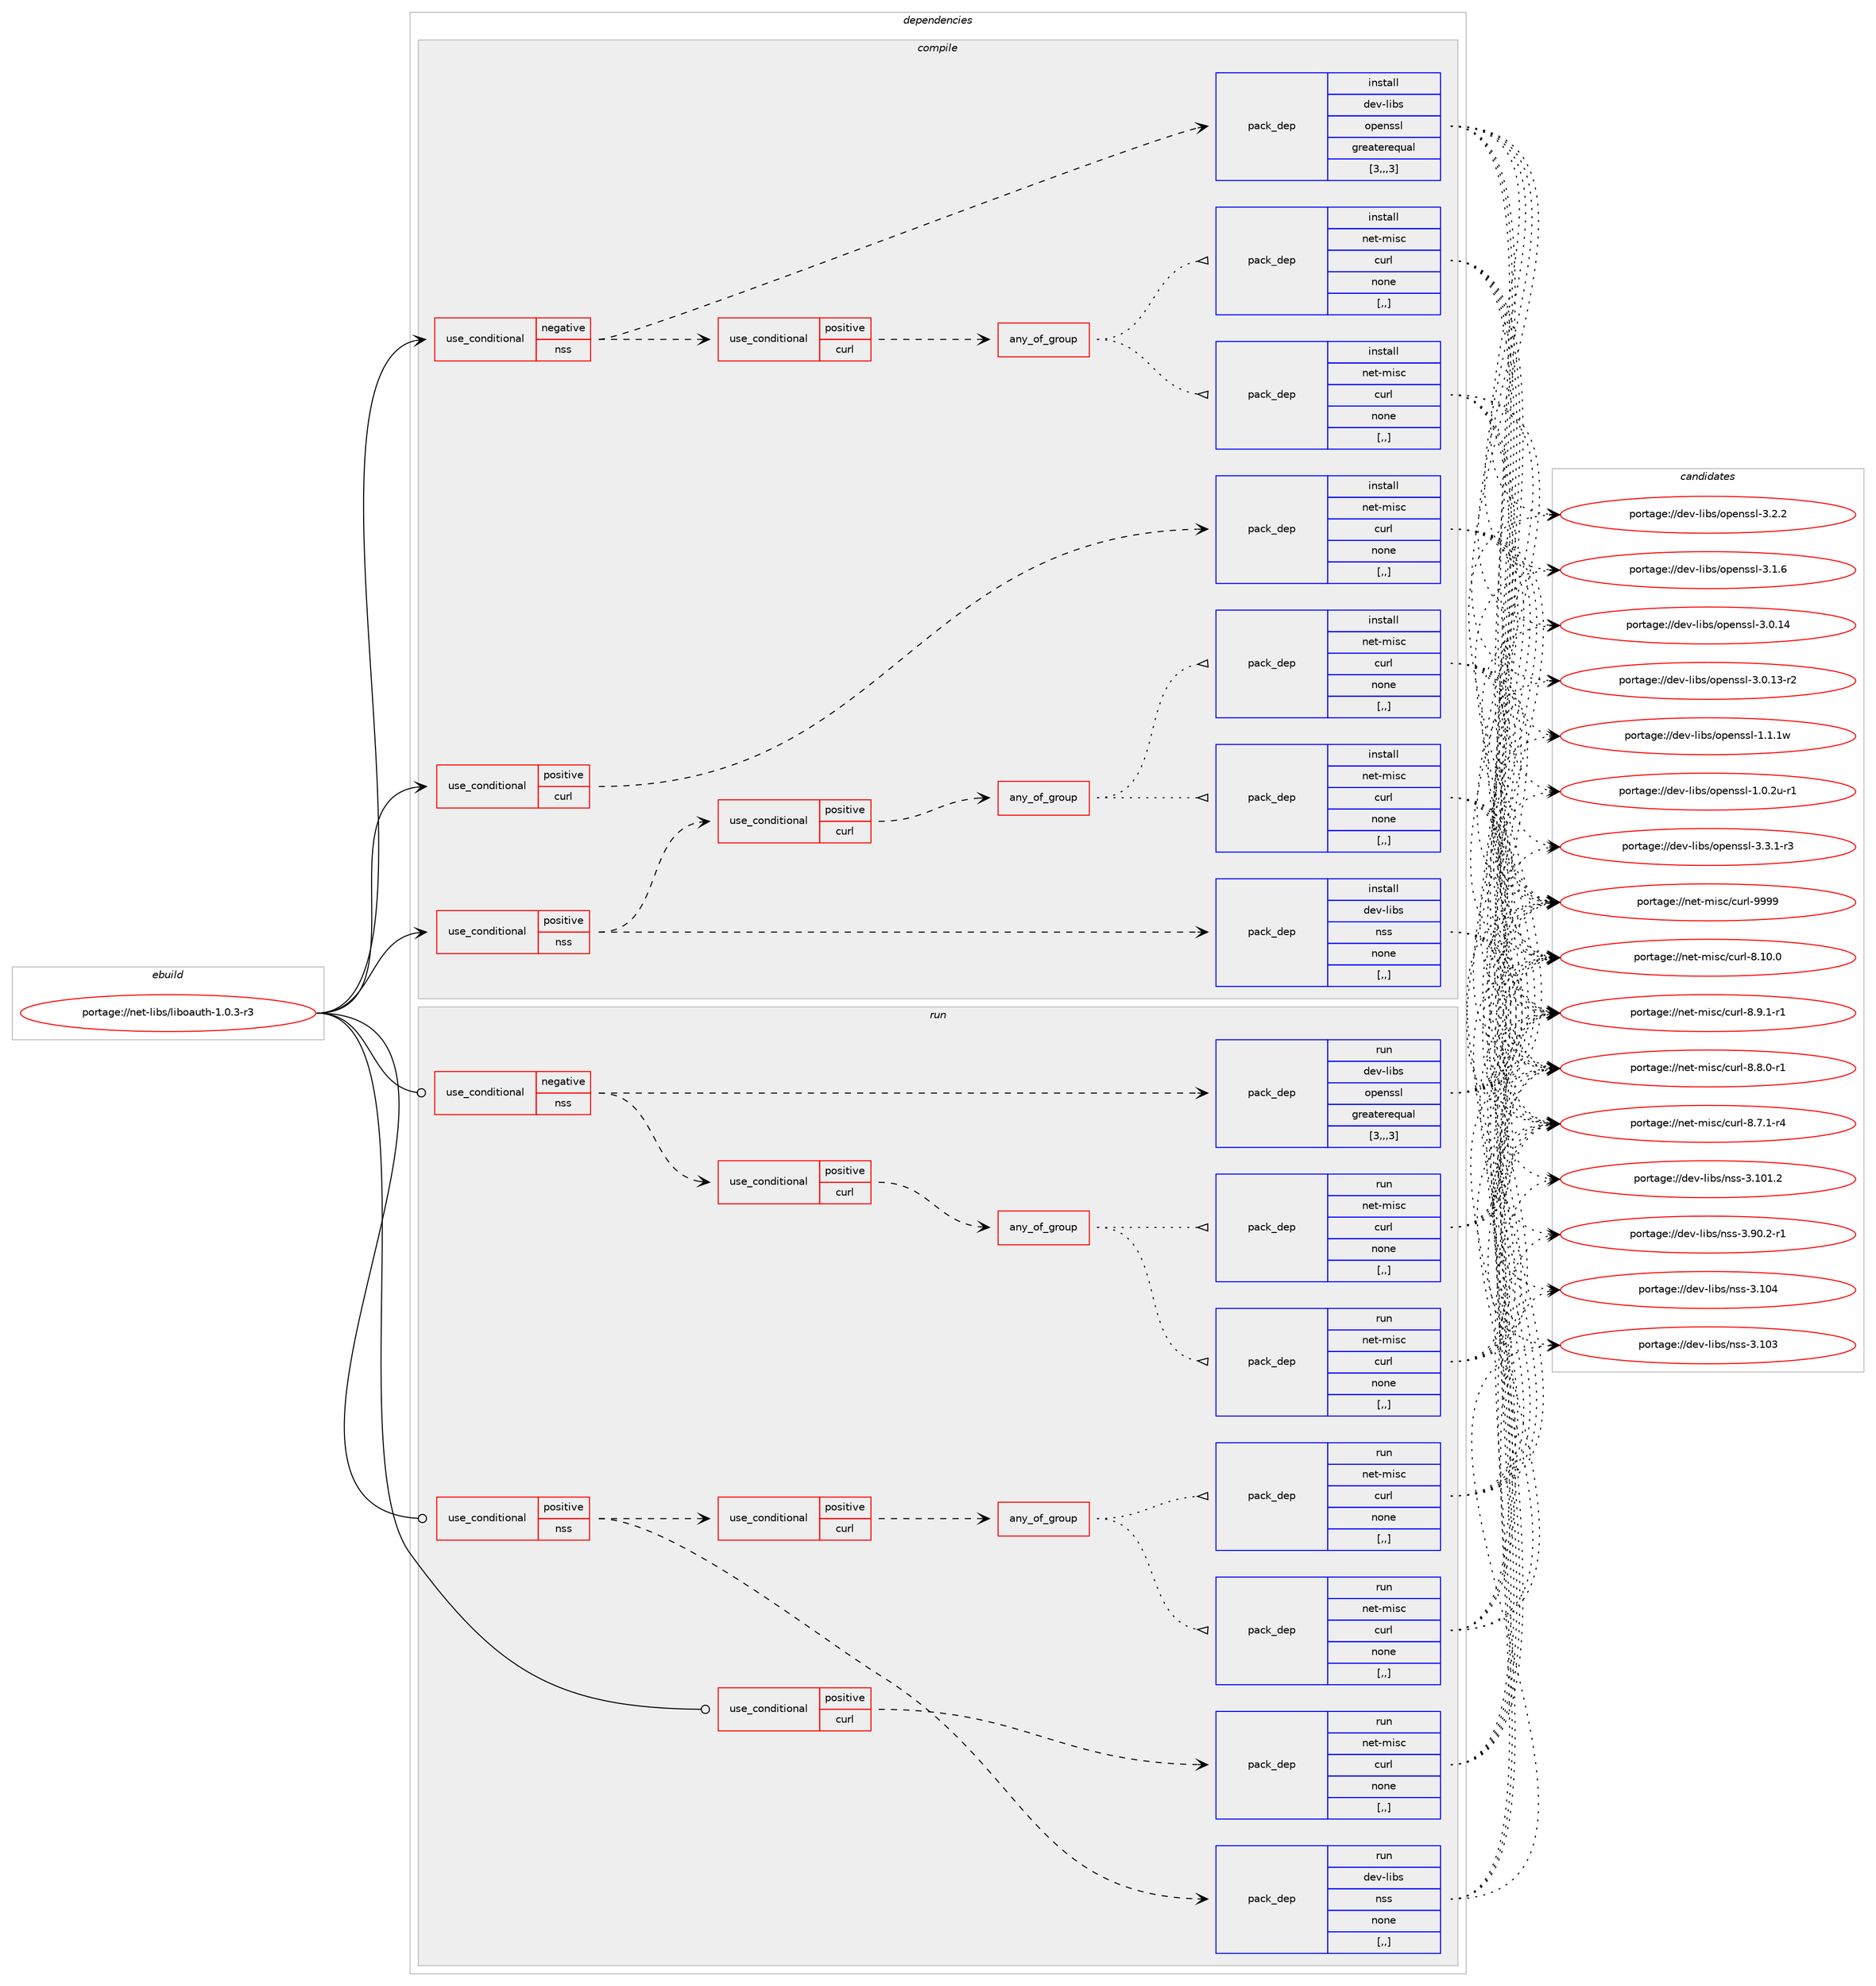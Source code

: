 digraph prolog {

# *************
# Graph options
# *************

newrank=true;
concentrate=true;
compound=true;
graph [rankdir=LR,fontname=Helvetica,fontsize=10,ranksep=1.5];#, ranksep=2.5, nodesep=0.2];
edge  [arrowhead=vee];
node  [fontname=Helvetica,fontsize=10];

# **********
# The ebuild
# **********

subgraph cluster_leftcol {
color=gray;
label=<<i>ebuild</i>>;
id [label="portage://net-libs/liboauth-1.0.3-r3", color=red, width=4, href="../net-libs/liboauth-1.0.3-r3.svg"];
}

# ****************
# The dependencies
# ****************

subgraph cluster_midcol {
color=gray;
label=<<i>dependencies</i>>;
subgraph cluster_compile {
fillcolor="#eeeeee";
style=filled;
label=<<i>compile</i>>;
subgraph cond2837 {
dependency7454 [label=<<TABLE BORDER="0" CELLBORDER="1" CELLSPACING="0" CELLPADDING="4"><TR><TD ROWSPAN="3" CELLPADDING="10">use_conditional</TD></TR><TR><TD>negative</TD></TR><TR><TD>nss</TD></TR></TABLE>>, shape=none, color=red];
subgraph pack4597 {
dependency7455 [label=<<TABLE BORDER="0" CELLBORDER="1" CELLSPACING="0" CELLPADDING="4" WIDTH="220"><TR><TD ROWSPAN="6" CELLPADDING="30">pack_dep</TD></TR><TR><TD WIDTH="110">install</TD></TR><TR><TD>dev-libs</TD></TR><TR><TD>openssl</TD></TR><TR><TD>greaterequal</TD></TR><TR><TD>[3,,,3]</TD></TR></TABLE>>, shape=none, color=blue];
}
dependency7454:e -> dependency7455:w [weight=20,style="dashed",arrowhead="vee"];
subgraph cond2838 {
dependency7456 [label=<<TABLE BORDER="0" CELLBORDER="1" CELLSPACING="0" CELLPADDING="4"><TR><TD ROWSPAN="3" CELLPADDING="10">use_conditional</TD></TR><TR><TD>positive</TD></TR><TR><TD>curl</TD></TR></TABLE>>, shape=none, color=red];
subgraph any16 {
dependency7457 [label=<<TABLE BORDER="0" CELLBORDER="1" CELLSPACING="0" CELLPADDING="4"><TR><TD CELLPADDING="10">any_of_group</TD></TR></TABLE>>, shape=none, color=red];subgraph pack4598 {
dependency7458 [label=<<TABLE BORDER="0" CELLBORDER="1" CELLSPACING="0" CELLPADDING="4" WIDTH="220"><TR><TD ROWSPAN="6" CELLPADDING="30">pack_dep</TD></TR><TR><TD WIDTH="110">install</TD></TR><TR><TD>net-misc</TD></TR><TR><TD>curl</TD></TR><TR><TD>none</TD></TR><TR><TD>[,,]</TD></TR></TABLE>>, shape=none, color=blue];
}
dependency7457:e -> dependency7458:w [weight=20,style="dotted",arrowhead="oinv"];
subgraph pack4599 {
dependency7459 [label=<<TABLE BORDER="0" CELLBORDER="1" CELLSPACING="0" CELLPADDING="4" WIDTH="220"><TR><TD ROWSPAN="6" CELLPADDING="30">pack_dep</TD></TR><TR><TD WIDTH="110">install</TD></TR><TR><TD>net-misc</TD></TR><TR><TD>curl</TD></TR><TR><TD>none</TD></TR><TR><TD>[,,]</TD></TR></TABLE>>, shape=none, color=blue];
}
dependency7457:e -> dependency7459:w [weight=20,style="dotted",arrowhead="oinv"];
}
dependency7456:e -> dependency7457:w [weight=20,style="dashed",arrowhead="vee"];
}
dependency7454:e -> dependency7456:w [weight=20,style="dashed",arrowhead="vee"];
}
id:e -> dependency7454:w [weight=20,style="solid",arrowhead="vee"];
subgraph cond2839 {
dependency7460 [label=<<TABLE BORDER="0" CELLBORDER="1" CELLSPACING="0" CELLPADDING="4"><TR><TD ROWSPAN="3" CELLPADDING="10">use_conditional</TD></TR><TR><TD>positive</TD></TR><TR><TD>curl</TD></TR></TABLE>>, shape=none, color=red];
subgraph pack4600 {
dependency7461 [label=<<TABLE BORDER="0" CELLBORDER="1" CELLSPACING="0" CELLPADDING="4" WIDTH="220"><TR><TD ROWSPAN="6" CELLPADDING="30">pack_dep</TD></TR><TR><TD WIDTH="110">install</TD></TR><TR><TD>net-misc</TD></TR><TR><TD>curl</TD></TR><TR><TD>none</TD></TR><TR><TD>[,,]</TD></TR></TABLE>>, shape=none, color=blue];
}
dependency7460:e -> dependency7461:w [weight=20,style="dashed",arrowhead="vee"];
}
id:e -> dependency7460:w [weight=20,style="solid",arrowhead="vee"];
subgraph cond2840 {
dependency7462 [label=<<TABLE BORDER="0" CELLBORDER="1" CELLSPACING="0" CELLPADDING="4"><TR><TD ROWSPAN="3" CELLPADDING="10">use_conditional</TD></TR><TR><TD>positive</TD></TR><TR><TD>nss</TD></TR></TABLE>>, shape=none, color=red];
subgraph pack4601 {
dependency7463 [label=<<TABLE BORDER="0" CELLBORDER="1" CELLSPACING="0" CELLPADDING="4" WIDTH="220"><TR><TD ROWSPAN="6" CELLPADDING="30">pack_dep</TD></TR><TR><TD WIDTH="110">install</TD></TR><TR><TD>dev-libs</TD></TR><TR><TD>nss</TD></TR><TR><TD>none</TD></TR><TR><TD>[,,]</TD></TR></TABLE>>, shape=none, color=blue];
}
dependency7462:e -> dependency7463:w [weight=20,style="dashed",arrowhead="vee"];
subgraph cond2841 {
dependency7464 [label=<<TABLE BORDER="0" CELLBORDER="1" CELLSPACING="0" CELLPADDING="4"><TR><TD ROWSPAN="3" CELLPADDING="10">use_conditional</TD></TR><TR><TD>positive</TD></TR><TR><TD>curl</TD></TR></TABLE>>, shape=none, color=red];
subgraph any17 {
dependency7465 [label=<<TABLE BORDER="0" CELLBORDER="1" CELLSPACING="0" CELLPADDING="4"><TR><TD CELLPADDING="10">any_of_group</TD></TR></TABLE>>, shape=none, color=red];subgraph pack4602 {
dependency7466 [label=<<TABLE BORDER="0" CELLBORDER="1" CELLSPACING="0" CELLPADDING="4" WIDTH="220"><TR><TD ROWSPAN="6" CELLPADDING="30">pack_dep</TD></TR><TR><TD WIDTH="110">install</TD></TR><TR><TD>net-misc</TD></TR><TR><TD>curl</TD></TR><TR><TD>none</TD></TR><TR><TD>[,,]</TD></TR></TABLE>>, shape=none, color=blue];
}
dependency7465:e -> dependency7466:w [weight=20,style="dotted",arrowhead="oinv"];
subgraph pack4603 {
dependency7467 [label=<<TABLE BORDER="0" CELLBORDER="1" CELLSPACING="0" CELLPADDING="4" WIDTH="220"><TR><TD ROWSPAN="6" CELLPADDING="30">pack_dep</TD></TR><TR><TD WIDTH="110">install</TD></TR><TR><TD>net-misc</TD></TR><TR><TD>curl</TD></TR><TR><TD>none</TD></TR><TR><TD>[,,]</TD></TR></TABLE>>, shape=none, color=blue];
}
dependency7465:e -> dependency7467:w [weight=20,style="dotted",arrowhead="oinv"];
}
dependency7464:e -> dependency7465:w [weight=20,style="dashed",arrowhead="vee"];
}
dependency7462:e -> dependency7464:w [weight=20,style="dashed",arrowhead="vee"];
}
id:e -> dependency7462:w [weight=20,style="solid",arrowhead="vee"];
}
subgraph cluster_compileandrun {
fillcolor="#eeeeee";
style=filled;
label=<<i>compile and run</i>>;
}
subgraph cluster_run {
fillcolor="#eeeeee";
style=filled;
label=<<i>run</i>>;
subgraph cond2842 {
dependency7468 [label=<<TABLE BORDER="0" CELLBORDER="1" CELLSPACING="0" CELLPADDING="4"><TR><TD ROWSPAN="3" CELLPADDING="10">use_conditional</TD></TR><TR><TD>negative</TD></TR><TR><TD>nss</TD></TR></TABLE>>, shape=none, color=red];
subgraph pack4604 {
dependency7469 [label=<<TABLE BORDER="0" CELLBORDER="1" CELLSPACING="0" CELLPADDING="4" WIDTH="220"><TR><TD ROWSPAN="6" CELLPADDING="30">pack_dep</TD></TR><TR><TD WIDTH="110">run</TD></TR><TR><TD>dev-libs</TD></TR><TR><TD>openssl</TD></TR><TR><TD>greaterequal</TD></TR><TR><TD>[3,,,3]</TD></TR></TABLE>>, shape=none, color=blue];
}
dependency7468:e -> dependency7469:w [weight=20,style="dashed",arrowhead="vee"];
subgraph cond2843 {
dependency7470 [label=<<TABLE BORDER="0" CELLBORDER="1" CELLSPACING="0" CELLPADDING="4"><TR><TD ROWSPAN="3" CELLPADDING="10">use_conditional</TD></TR><TR><TD>positive</TD></TR><TR><TD>curl</TD></TR></TABLE>>, shape=none, color=red];
subgraph any18 {
dependency7471 [label=<<TABLE BORDER="0" CELLBORDER="1" CELLSPACING="0" CELLPADDING="4"><TR><TD CELLPADDING="10">any_of_group</TD></TR></TABLE>>, shape=none, color=red];subgraph pack4605 {
dependency7472 [label=<<TABLE BORDER="0" CELLBORDER="1" CELLSPACING="0" CELLPADDING="4" WIDTH="220"><TR><TD ROWSPAN="6" CELLPADDING="30">pack_dep</TD></TR><TR><TD WIDTH="110">run</TD></TR><TR><TD>net-misc</TD></TR><TR><TD>curl</TD></TR><TR><TD>none</TD></TR><TR><TD>[,,]</TD></TR></TABLE>>, shape=none, color=blue];
}
dependency7471:e -> dependency7472:w [weight=20,style="dotted",arrowhead="oinv"];
subgraph pack4606 {
dependency7473 [label=<<TABLE BORDER="0" CELLBORDER="1" CELLSPACING="0" CELLPADDING="4" WIDTH="220"><TR><TD ROWSPAN="6" CELLPADDING="30">pack_dep</TD></TR><TR><TD WIDTH="110">run</TD></TR><TR><TD>net-misc</TD></TR><TR><TD>curl</TD></TR><TR><TD>none</TD></TR><TR><TD>[,,]</TD></TR></TABLE>>, shape=none, color=blue];
}
dependency7471:e -> dependency7473:w [weight=20,style="dotted",arrowhead="oinv"];
}
dependency7470:e -> dependency7471:w [weight=20,style="dashed",arrowhead="vee"];
}
dependency7468:e -> dependency7470:w [weight=20,style="dashed",arrowhead="vee"];
}
id:e -> dependency7468:w [weight=20,style="solid",arrowhead="odot"];
subgraph cond2844 {
dependency7474 [label=<<TABLE BORDER="0" CELLBORDER="1" CELLSPACING="0" CELLPADDING="4"><TR><TD ROWSPAN="3" CELLPADDING="10">use_conditional</TD></TR><TR><TD>positive</TD></TR><TR><TD>curl</TD></TR></TABLE>>, shape=none, color=red];
subgraph pack4607 {
dependency7475 [label=<<TABLE BORDER="0" CELLBORDER="1" CELLSPACING="0" CELLPADDING="4" WIDTH="220"><TR><TD ROWSPAN="6" CELLPADDING="30">pack_dep</TD></TR><TR><TD WIDTH="110">run</TD></TR><TR><TD>net-misc</TD></TR><TR><TD>curl</TD></TR><TR><TD>none</TD></TR><TR><TD>[,,]</TD></TR></TABLE>>, shape=none, color=blue];
}
dependency7474:e -> dependency7475:w [weight=20,style="dashed",arrowhead="vee"];
}
id:e -> dependency7474:w [weight=20,style="solid",arrowhead="odot"];
subgraph cond2845 {
dependency7476 [label=<<TABLE BORDER="0" CELLBORDER="1" CELLSPACING="0" CELLPADDING="4"><TR><TD ROWSPAN="3" CELLPADDING="10">use_conditional</TD></TR><TR><TD>positive</TD></TR><TR><TD>nss</TD></TR></TABLE>>, shape=none, color=red];
subgraph pack4608 {
dependency7477 [label=<<TABLE BORDER="0" CELLBORDER="1" CELLSPACING="0" CELLPADDING="4" WIDTH="220"><TR><TD ROWSPAN="6" CELLPADDING="30">pack_dep</TD></TR><TR><TD WIDTH="110">run</TD></TR><TR><TD>dev-libs</TD></TR><TR><TD>nss</TD></TR><TR><TD>none</TD></TR><TR><TD>[,,]</TD></TR></TABLE>>, shape=none, color=blue];
}
dependency7476:e -> dependency7477:w [weight=20,style="dashed",arrowhead="vee"];
subgraph cond2846 {
dependency7478 [label=<<TABLE BORDER="0" CELLBORDER="1" CELLSPACING="0" CELLPADDING="4"><TR><TD ROWSPAN="3" CELLPADDING="10">use_conditional</TD></TR><TR><TD>positive</TD></TR><TR><TD>curl</TD></TR></TABLE>>, shape=none, color=red];
subgraph any19 {
dependency7479 [label=<<TABLE BORDER="0" CELLBORDER="1" CELLSPACING="0" CELLPADDING="4"><TR><TD CELLPADDING="10">any_of_group</TD></TR></TABLE>>, shape=none, color=red];subgraph pack4609 {
dependency7480 [label=<<TABLE BORDER="0" CELLBORDER="1" CELLSPACING="0" CELLPADDING="4" WIDTH="220"><TR><TD ROWSPAN="6" CELLPADDING="30">pack_dep</TD></TR><TR><TD WIDTH="110">run</TD></TR><TR><TD>net-misc</TD></TR><TR><TD>curl</TD></TR><TR><TD>none</TD></TR><TR><TD>[,,]</TD></TR></TABLE>>, shape=none, color=blue];
}
dependency7479:e -> dependency7480:w [weight=20,style="dotted",arrowhead="oinv"];
subgraph pack4610 {
dependency7481 [label=<<TABLE BORDER="0" CELLBORDER="1" CELLSPACING="0" CELLPADDING="4" WIDTH="220"><TR><TD ROWSPAN="6" CELLPADDING="30">pack_dep</TD></TR><TR><TD WIDTH="110">run</TD></TR><TR><TD>net-misc</TD></TR><TR><TD>curl</TD></TR><TR><TD>none</TD></TR><TR><TD>[,,]</TD></TR></TABLE>>, shape=none, color=blue];
}
dependency7479:e -> dependency7481:w [weight=20,style="dotted",arrowhead="oinv"];
}
dependency7478:e -> dependency7479:w [weight=20,style="dashed",arrowhead="vee"];
}
dependency7476:e -> dependency7478:w [weight=20,style="dashed",arrowhead="vee"];
}
id:e -> dependency7476:w [weight=20,style="solid",arrowhead="odot"];
}
}

# **************
# The candidates
# **************

subgraph cluster_choices {
rank=same;
color=gray;
label=<<i>candidates</i>>;

subgraph choice4597 {
color=black;
nodesep=1;
choice1001011184510810598115471111121011101151151084551465146494511451 [label="portage://dev-libs/openssl-3.3.1-r3", color=red, width=4,href="../dev-libs/openssl-3.3.1-r3.svg"];
choice100101118451081059811547111112101110115115108455146504650 [label="portage://dev-libs/openssl-3.2.2", color=red, width=4,href="../dev-libs/openssl-3.2.2.svg"];
choice100101118451081059811547111112101110115115108455146494654 [label="portage://dev-libs/openssl-3.1.6", color=red, width=4,href="../dev-libs/openssl-3.1.6.svg"];
choice10010111845108105981154711111210111011511510845514648464952 [label="portage://dev-libs/openssl-3.0.14", color=red, width=4,href="../dev-libs/openssl-3.0.14.svg"];
choice100101118451081059811547111112101110115115108455146484649514511450 [label="portage://dev-libs/openssl-3.0.13-r2", color=red, width=4,href="../dev-libs/openssl-3.0.13-r2.svg"];
choice100101118451081059811547111112101110115115108454946494649119 [label="portage://dev-libs/openssl-1.1.1w", color=red, width=4,href="../dev-libs/openssl-1.1.1w.svg"];
choice1001011184510810598115471111121011101151151084549464846501174511449 [label="portage://dev-libs/openssl-1.0.2u-r1", color=red, width=4,href="../dev-libs/openssl-1.0.2u-r1.svg"];
dependency7455:e -> choice1001011184510810598115471111121011101151151084551465146494511451:w [style=dotted,weight="100"];
dependency7455:e -> choice100101118451081059811547111112101110115115108455146504650:w [style=dotted,weight="100"];
dependency7455:e -> choice100101118451081059811547111112101110115115108455146494654:w [style=dotted,weight="100"];
dependency7455:e -> choice10010111845108105981154711111210111011511510845514648464952:w [style=dotted,weight="100"];
dependency7455:e -> choice100101118451081059811547111112101110115115108455146484649514511450:w [style=dotted,weight="100"];
dependency7455:e -> choice100101118451081059811547111112101110115115108454946494649119:w [style=dotted,weight="100"];
dependency7455:e -> choice1001011184510810598115471111121011101151151084549464846501174511449:w [style=dotted,weight="100"];
}
subgraph choice4598 {
color=black;
nodesep=1;
choice110101116451091051159947991171141084557575757 [label="portage://net-misc/curl-9999", color=red, width=4,href="../net-misc/curl-9999.svg"];
choice1101011164510910511599479911711410845564649484648 [label="portage://net-misc/curl-8.10.0", color=red, width=4,href="../net-misc/curl-8.10.0.svg"];
choice110101116451091051159947991171141084556465746494511449 [label="portage://net-misc/curl-8.9.1-r1", color=red, width=4,href="../net-misc/curl-8.9.1-r1.svg"];
choice110101116451091051159947991171141084556465646484511449 [label="portage://net-misc/curl-8.8.0-r1", color=red, width=4,href="../net-misc/curl-8.8.0-r1.svg"];
choice110101116451091051159947991171141084556465546494511452 [label="portage://net-misc/curl-8.7.1-r4", color=red, width=4,href="../net-misc/curl-8.7.1-r4.svg"];
dependency7458:e -> choice110101116451091051159947991171141084557575757:w [style=dotted,weight="100"];
dependency7458:e -> choice1101011164510910511599479911711410845564649484648:w [style=dotted,weight="100"];
dependency7458:e -> choice110101116451091051159947991171141084556465746494511449:w [style=dotted,weight="100"];
dependency7458:e -> choice110101116451091051159947991171141084556465646484511449:w [style=dotted,weight="100"];
dependency7458:e -> choice110101116451091051159947991171141084556465546494511452:w [style=dotted,weight="100"];
}
subgraph choice4599 {
color=black;
nodesep=1;
choice110101116451091051159947991171141084557575757 [label="portage://net-misc/curl-9999", color=red, width=4,href="../net-misc/curl-9999.svg"];
choice1101011164510910511599479911711410845564649484648 [label="portage://net-misc/curl-8.10.0", color=red, width=4,href="../net-misc/curl-8.10.0.svg"];
choice110101116451091051159947991171141084556465746494511449 [label="portage://net-misc/curl-8.9.1-r1", color=red, width=4,href="../net-misc/curl-8.9.1-r1.svg"];
choice110101116451091051159947991171141084556465646484511449 [label="portage://net-misc/curl-8.8.0-r1", color=red, width=4,href="../net-misc/curl-8.8.0-r1.svg"];
choice110101116451091051159947991171141084556465546494511452 [label="portage://net-misc/curl-8.7.1-r4", color=red, width=4,href="../net-misc/curl-8.7.1-r4.svg"];
dependency7459:e -> choice110101116451091051159947991171141084557575757:w [style=dotted,weight="100"];
dependency7459:e -> choice1101011164510910511599479911711410845564649484648:w [style=dotted,weight="100"];
dependency7459:e -> choice110101116451091051159947991171141084556465746494511449:w [style=dotted,weight="100"];
dependency7459:e -> choice110101116451091051159947991171141084556465646484511449:w [style=dotted,weight="100"];
dependency7459:e -> choice110101116451091051159947991171141084556465546494511452:w [style=dotted,weight="100"];
}
subgraph choice4600 {
color=black;
nodesep=1;
choice110101116451091051159947991171141084557575757 [label="portage://net-misc/curl-9999", color=red, width=4,href="../net-misc/curl-9999.svg"];
choice1101011164510910511599479911711410845564649484648 [label="portage://net-misc/curl-8.10.0", color=red, width=4,href="../net-misc/curl-8.10.0.svg"];
choice110101116451091051159947991171141084556465746494511449 [label="portage://net-misc/curl-8.9.1-r1", color=red, width=4,href="../net-misc/curl-8.9.1-r1.svg"];
choice110101116451091051159947991171141084556465646484511449 [label="portage://net-misc/curl-8.8.0-r1", color=red, width=4,href="../net-misc/curl-8.8.0-r1.svg"];
choice110101116451091051159947991171141084556465546494511452 [label="portage://net-misc/curl-8.7.1-r4", color=red, width=4,href="../net-misc/curl-8.7.1-r4.svg"];
dependency7461:e -> choice110101116451091051159947991171141084557575757:w [style=dotted,weight="100"];
dependency7461:e -> choice1101011164510910511599479911711410845564649484648:w [style=dotted,weight="100"];
dependency7461:e -> choice110101116451091051159947991171141084556465746494511449:w [style=dotted,weight="100"];
dependency7461:e -> choice110101116451091051159947991171141084556465646484511449:w [style=dotted,weight="100"];
dependency7461:e -> choice110101116451091051159947991171141084556465546494511452:w [style=dotted,weight="100"];
}
subgraph choice4601 {
color=black;
nodesep=1;
choice100101118451081059811547110115115455146494852 [label="portage://dev-libs/nss-3.104", color=red, width=4,href="../dev-libs/nss-3.104.svg"];
choice100101118451081059811547110115115455146494851 [label="portage://dev-libs/nss-3.103", color=red, width=4,href="../dev-libs/nss-3.103.svg"];
choice1001011184510810598115471101151154551464948494650 [label="portage://dev-libs/nss-3.101.2", color=red, width=4,href="../dev-libs/nss-3.101.2.svg"];
choice100101118451081059811547110115115455146574846504511449 [label="portage://dev-libs/nss-3.90.2-r1", color=red, width=4,href="../dev-libs/nss-3.90.2-r1.svg"];
dependency7463:e -> choice100101118451081059811547110115115455146494852:w [style=dotted,weight="100"];
dependency7463:e -> choice100101118451081059811547110115115455146494851:w [style=dotted,weight="100"];
dependency7463:e -> choice1001011184510810598115471101151154551464948494650:w [style=dotted,weight="100"];
dependency7463:e -> choice100101118451081059811547110115115455146574846504511449:w [style=dotted,weight="100"];
}
subgraph choice4602 {
color=black;
nodesep=1;
choice110101116451091051159947991171141084557575757 [label="portage://net-misc/curl-9999", color=red, width=4,href="../net-misc/curl-9999.svg"];
choice1101011164510910511599479911711410845564649484648 [label="portage://net-misc/curl-8.10.0", color=red, width=4,href="../net-misc/curl-8.10.0.svg"];
choice110101116451091051159947991171141084556465746494511449 [label="portage://net-misc/curl-8.9.1-r1", color=red, width=4,href="../net-misc/curl-8.9.1-r1.svg"];
choice110101116451091051159947991171141084556465646484511449 [label="portage://net-misc/curl-8.8.0-r1", color=red, width=4,href="../net-misc/curl-8.8.0-r1.svg"];
choice110101116451091051159947991171141084556465546494511452 [label="portage://net-misc/curl-8.7.1-r4", color=red, width=4,href="../net-misc/curl-8.7.1-r4.svg"];
dependency7466:e -> choice110101116451091051159947991171141084557575757:w [style=dotted,weight="100"];
dependency7466:e -> choice1101011164510910511599479911711410845564649484648:w [style=dotted,weight="100"];
dependency7466:e -> choice110101116451091051159947991171141084556465746494511449:w [style=dotted,weight="100"];
dependency7466:e -> choice110101116451091051159947991171141084556465646484511449:w [style=dotted,weight="100"];
dependency7466:e -> choice110101116451091051159947991171141084556465546494511452:w [style=dotted,weight="100"];
}
subgraph choice4603 {
color=black;
nodesep=1;
choice110101116451091051159947991171141084557575757 [label="portage://net-misc/curl-9999", color=red, width=4,href="../net-misc/curl-9999.svg"];
choice1101011164510910511599479911711410845564649484648 [label="portage://net-misc/curl-8.10.0", color=red, width=4,href="../net-misc/curl-8.10.0.svg"];
choice110101116451091051159947991171141084556465746494511449 [label="portage://net-misc/curl-8.9.1-r1", color=red, width=4,href="../net-misc/curl-8.9.1-r1.svg"];
choice110101116451091051159947991171141084556465646484511449 [label="portage://net-misc/curl-8.8.0-r1", color=red, width=4,href="../net-misc/curl-8.8.0-r1.svg"];
choice110101116451091051159947991171141084556465546494511452 [label="portage://net-misc/curl-8.7.1-r4", color=red, width=4,href="../net-misc/curl-8.7.1-r4.svg"];
dependency7467:e -> choice110101116451091051159947991171141084557575757:w [style=dotted,weight="100"];
dependency7467:e -> choice1101011164510910511599479911711410845564649484648:w [style=dotted,weight="100"];
dependency7467:e -> choice110101116451091051159947991171141084556465746494511449:w [style=dotted,weight="100"];
dependency7467:e -> choice110101116451091051159947991171141084556465646484511449:w [style=dotted,weight="100"];
dependency7467:e -> choice110101116451091051159947991171141084556465546494511452:w [style=dotted,weight="100"];
}
subgraph choice4604 {
color=black;
nodesep=1;
choice1001011184510810598115471111121011101151151084551465146494511451 [label="portage://dev-libs/openssl-3.3.1-r3", color=red, width=4,href="../dev-libs/openssl-3.3.1-r3.svg"];
choice100101118451081059811547111112101110115115108455146504650 [label="portage://dev-libs/openssl-3.2.2", color=red, width=4,href="../dev-libs/openssl-3.2.2.svg"];
choice100101118451081059811547111112101110115115108455146494654 [label="portage://dev-libs/openssl-3.1.6", color=red, width=4,href="../dev-libs/openssl-3.1.6.svg"];
choice10010111845108105981154711111210111011511510845514648464952 [label="portage://dev-libs/openssl-3.0.14", color=red, width=4,href="../dev-libs/openssl-3.0.14.svg"];
choice100101118451081059811547111112101110115115108455146484649514511450 [label="portage://dev-libs/openssl-3.0.13-r2", color=red, width=4,href="../dev-libs/openssl-3.0.13-r2.svg"];
choice100101118451081059811547111112101110115115108454946494649119 [label="portage://dev-libs/openssl-1.1.1w", color=red, width=4,href="../dev-libs/openssl-1.1.1w.svg"];
choice1001011184510810598115471111121011101151151084549464846501174511449 [label="portage://dev-libs/openssl-1.0.2u-r1", color=red, width=4,href="../dev-libs/openssl-1.0.2u-r1.svg"];
dependency7469:e -> choice1001011184510810598115471111121011101151151084551465146494511451:w [style=dotted,weight="100"];
dependency7469:e -> choice100101118451081059811547111112101110115115108455146504650:w [style=dotted,weight="100"];
dependency7469:e -> choice100101118451081059811547111112101110115115108455146494654:w [style=dotted,weight="100"];
dependency7469:e -> choice10010111845108105981154711111210111011511510845514648464952:w [style=dotted,weight="100"];
dependency7469:e -> choice100101118451081059811547111112101110115115108455146484649514511450:w [style=dotted,weight="100"];
dependency7469:e -> choice100101118451081059811547111112101110115115108454946494649119:w [style=dotted,weight="100"];
dependency7469:e -> choice1001011184510810598115471111121011101151151084549464846501174511449:w [style=dotted,weight="100"];
}
subgraph choice4605 {
color=black;
nodesep=1;
choice110101116451091051159947991171141084557575757 [label="portage://net-misc/curl-9999", color=red, width=4,href="../net-misc/curl-9999.svg"];
choice1101011164510910511599479911711410845564649484648 [label="portage://net-misc/curl-8.10.0", color=red, width=4,href="../net-misc/curl-8.10.0.svg"];
choice110101116451091051159947991171141084556465746494511449 [label="portage://net-misc/curl-8.9.1-r1", color=red, width=4,href="../net-misc/curl-8.9.1-r1.svg"];
choice110101116451091051159947991171141084556465646484511449 [label="portage://net-misc/curl-8.8.0-r1", color=red, width=4,href="../net-misc/curl-8.8.0-r1.svg"];
choice110101116451091051159947991171141084556465546494511452 [label="portage://net-misc/curl-8.7.1-r4", color=red, width=4,href="../net-misc/curl-8.7.1-r4.svg"];
dependency7472:e -> choice110101116451091051159947991171141084557575757:w [style=dotted,weight="100"];
dependency7472:e -> choice1101011164510910511599479911711410845564649484648:w [style=dotted,weight="100"];
dependency7472:e -> choice110101116451091051159947991171141084556465746494511449:w [style=dotted,weight="100"];
dependency7472:e -> choice110101116451091051159947991171141084556465646484511449:w [style=dotted,weight="100"];
dependency7472:e -> choice110101116451091051159947991171141084556465546494511452:w [style=dotted,weight="100"];
}
subgraph choice4606 {
color=black;
nodesep=1;
choice110101116451091051159947991171141084557575757 [label="portage://net-misc/curl-9999", color=red, width=4,href="../net-misc/curl-9999.svg"];
choice1101011164510910511599479911711410845564649484648 [label="portage://net-misc/curl-8.10.0", color=red, width=4,href="../net-misc/curl-8.10.0.svg"];
choice110101116451091051159947991171141084556465746494511449 [label="portage://net-misc/curl-8.9.1-r1", color=red, width=4,href="../net-misc/curl-8.9.1-r1.svg"];
choice110101116451091051159947991171141084556465646484511449 [label="portage://net-misc/curl-8.8.0-r1", color=red, width=4,href="../net-misc/curl-8.8.0-r1.svg"];
choice110101116451091051159947991171141084556465546494511452 [label="portage://net-misc/curl-8.7.1-r4", color=red, width=4,href="../net-misc/curl-8.7.1-r4.svg"];
dependency7473:e -> choice110101116451091051159947991171141084557575757:w [style=dotted,weight="100"];
dependency7473:e -> choice1101011164510910511599479911711410845564649484648:w [style=dotted,weight="100"];
dependency7473:e -> choice110101116451091051159947991171141084556465746494511449:w [style=dotted,weight="100"];
dependency7473:e -> choice110101116451091051159947991171141084556465646484511449:w [style=dotted,weight="100"];
dependency7473:e -> choice110101116451091051159947991171141084556465546494511452:w [style=dotted,weight="100"];
}
subgraph choice4607 {
color=black;
nodesep=1;
choice110101116451091051159947991171141084557575757 [label="portage://net-misc/curl-9999", color=red, width=4,href="../net-misc/curl-9999.svg"];
choice1101011164510910511599479911711410845564649484648 [label="portage://net-misc/curl-8.10.0", color=red, width=4,href="../net-misc/curl-8.10.0.svg"];
choice110101116451091051159947991171141084556465746494511449 [label="portage://net-misc/curl-8.9.1-r1", color=red, width=4,href="../net-misc/curl-8.9.1-r1.svg"];
choice110101116451091051159947991171141084556465646484511449 [label="portage://net-misc/curl-8.8.0-r1", color=red, width=4,href="../net-misc/curl-8.8.0-r1.svg"];
choice110101116451091051159947991171141084556465546494511452 [label="portage://net-misc/curl-8.7.1-r4", color=red, width=4,href="../net-misc/curl-8.7.1-r4.svg"];
dependency7475:e -> choice110101116451091051159947991171141084557575757:w [style=dotted,weight="100"];
dependency7475:e -> choice1101011164510910511599479911711410845564649484648:w [style=dotted,weight="100"];
dependency7475:e -> choice110101116451091051159947991171141084556465746494511449:w [style=dotted,weight="100"];
dependency7475:e -> choice110101116451091051159947991171141084556465646484511449:w [style=dotted,weight="100"];
dependency7475:e -> choice110101116451091051159947991171141084556465546494511452:w [style=dotted,weight="100"];
}
subgraph choice4608 {
color=black;
nodesep=1;
choice100101118451081059811547110115115455146494852 [label="portage://dev-libs/nss-3.104", color=red, width=4,href="../dev-libs/nss-3.104.svg"];
choice100101118451081059811547110115115455146494851 [label="portage://dev-libs/nss-3.103", color=red, width=4,href="../dev-libs/nss-3.103.svg"];
choice1001011184510810598115471101151154551464948494650 [label="portage://dev-libs/nss-3.101.2", color=red, width=4,href="../dev-libs/nss-3.101.2.svg"];
choice100101118451081059811547110115115455146574846504511449 [label="portage://dev-libs/nss-3.90.2-r1", color=red, width=4,href="../dev-libs/nss-3.90.2-r1.svg"];
dependency7477:e -> choice100101118451081059811547110115115455146494852:w [style=dotted,weight="100"];
dependency7477:e -> choice100101118451081059811547110115115455146494851:w [style=dotted,weight="100"];
dependency7477:e -> choice1001011184510810598115471101151154551464948494650:w [style=dotted,weight="100"];
dependency7477:e -> choice100101118451081059811547110115115455146574846504511449:w [style=dotted,weight="100"];
}
subgraph choice4609 {
color=black;
nodesep=1;
choice110101116451091051159947991171141084557575757 [label="portage://net-misc/curl-9999", color=red, width=4,href="../net-misc/curl-9999.svg"];
choice1101011164510910511599479911711410845564649484648 [label="portage://net-misc/curl-8.10.0", color=red, width=4,href="../net-misc/curl-8.10.0.svg"];
choice110101116451091051159947991171141084556465746494511449 [label="portage://net-misc/curl-8.9.1-r1", color=red, width=4,href="../net-misc/curl-8.9.1-r1.svg"];
choice110101116451091051159947991171141084556465646484511449 [label="portage://net-misc/curl-8.8.0-r1", color=red, width=4,href="../net-misc/curl-8.8.0-r1.svg"];
choice110101116451091051159947991171141084556465546494511452 [label="portage://net-misc/curl-8.7.1-r4", color=red, width=4,href="../net-misc/curl-8.7.1-r4.svg"];
dependency7480:e -> choice110101116451091051159947991171141084557575757:w [style=dotted,weight="100"];
dependency7480:e -> choice1101011164510910511599479911711410845564649484648:w [style=dotted,weight="100"];
dependency7480:e -> choice110101116451091051159947991171141084556465746494511449:w [style=dotted,weight="100"];
dependency7480:e -> choice110101116451091051159947991171141084556465646484511449:w [style=dotted,weight="100"];
dependency7480:e -> choice110101116451091051159947991171141084556465546494511452:w [style=dotted,weight="100"];
}
subgraph choice4610 {
color=black;
nodesep=1;
choice110101116451091051159947991171141084557575757 [label="portage://net-misc/curl-9999", color=red, width=4,href="../net-misc/curl-9999.svg"];
choice1101011164510910511599479911711410845564649484648 [label="portage://net-misc/curl-8.10.0", color=red, width=4,href="../net-misc/curl-8.10.0.svg"];
choice110101116451091051159947991171141084556465746494511449 [label="portage://net-misc/curl-8.9.1-r1", color=red, width=4,href="../net-misc/curl-8.9.1-r1.svg"];
choice110101116451091051159947991171141084556465646484511449 [label="portage://net-misc/curl-8.8.0-r1", color=red, width=4,href="../net-misc/curl-8.8.0-r1.svg"];
choice110101116451091051159947991171141084556465546494511452 [label="portage://net-misc/curl-8.7.1-r4", color=red, width=4,href="../net-misc/curl-8.7.1-r4.svg"];
dependency7481:e -> choice110101116451091051159947991171141084557575757:w [style=dotted,weight="100"];
dependency7481:e -> choice1101011164510910511599479911711410845564649484648:w [style=dotted,weight="100"];
dependency7481:e -> choice110101116451091051159947991171141084556465746494511449:w [style=dotted,weight="100"];
dependency7481:e -> choice110101116451091051159947991171141084556465646484511449:w [style=dotted,weight="100"];
dependency7481:e -> choice110101116451091051159947991171141084556465546494511452:w [style=dotted,weight="100"];
}
}

}

